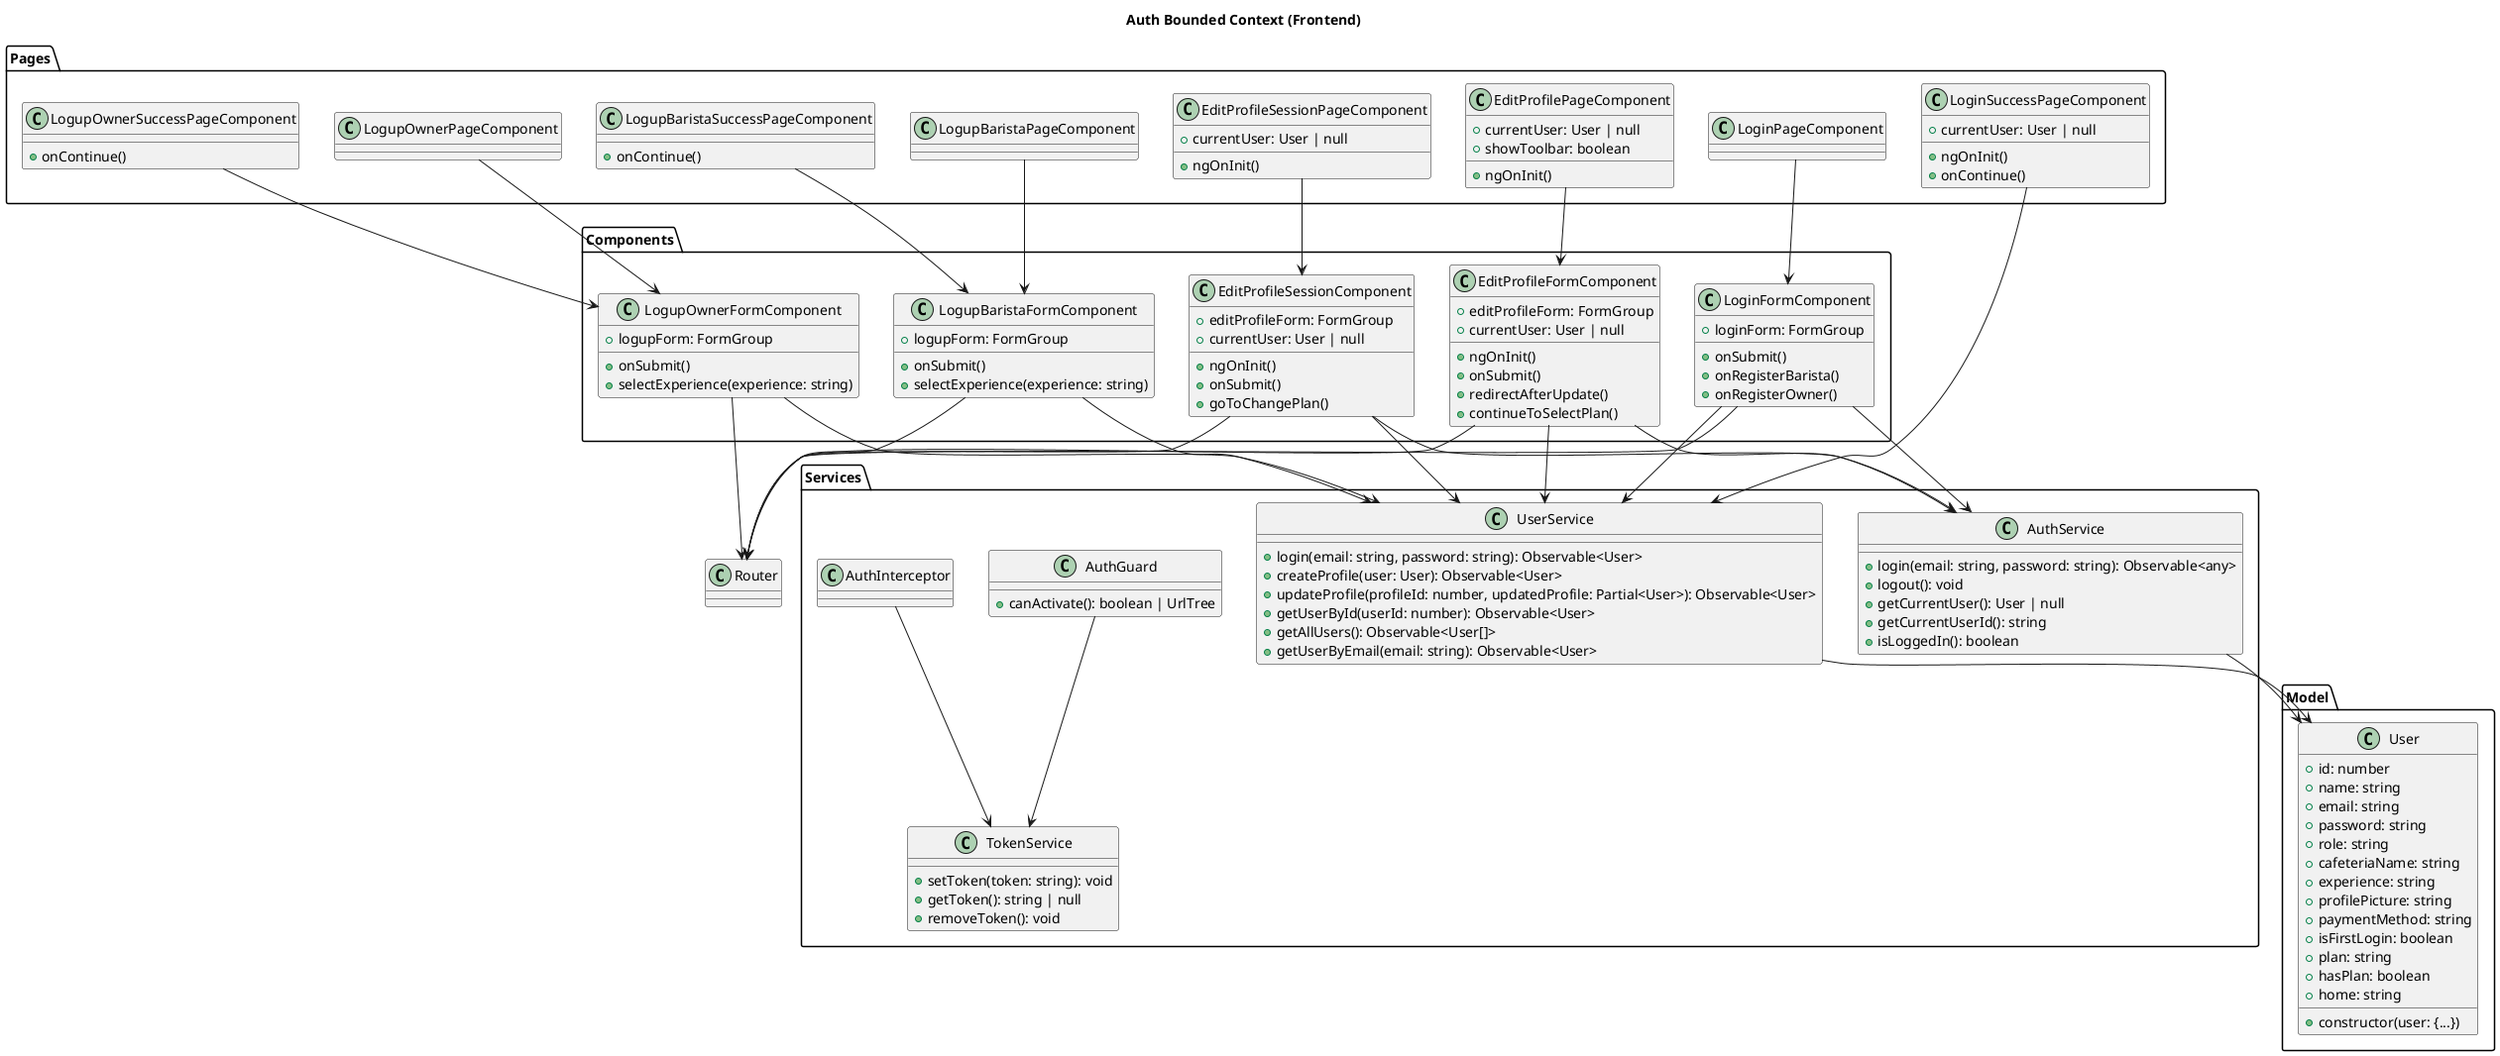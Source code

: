 @startuml
title Auth Bounded Context (Frontend)

' ==== MODEL ====
package "Model" {
  class User {
    +id: number
    +name: string
    +email: string
    +password: string
    +role: string
    +cafeteriaName: string
    +experience: string
    +profilePicture: string
    +paymentMethod: string
    +isFirstLogin: boolean
    +plan: string
    +hasPlan: boolean
    +home: string
    +constructor(user: {...})
  }
}

' ==== SERVICES ====
package "Services" {
  class AuthService {
    +login(email: string, password: string): Observable<any>
    +logout(): void
    +getCurrentUser(): User | null
    +getCurrentUserId(): string
    +isLoggedIn(): boolean
  }
  class UserService {
    +login(email: string, password: string): Observable<User>
    +createProfile(user: User): Observable<User>
    +updateProfile(profileId: number, updatedProfile: Partial<User>): Observable<User>
    +getUserById(userId: number): Observable<User>
    +getAllUsers(): Observable<User[]>
    +getUserByEmail(email: string): Observable<User>
  }
  class TokenService {
    +setToken(token: string): void
    +getToken(): string | null
    +removeToken(): void
  }
  class AuthGuard {
    +canActivate(): boolean | UrlTree
  }
  class AuthInterceptor
}

' ==== COMPONENTS ====
package "Components" {
  class EditProfileFormComponent {
    +editProfileForm: FormGroup
    +currentUser: User | null
    +ngOnInit()
    +onSubmit()
    +redirectAfterUpdate()
    +continueToSelectPlan()
  }
  class EditProfileSessionComponent {
    +editProfileForm: FormGroup
    +currentUser: User | null
    +ngOnInit()
    +onSubmit()
    +goToChangePlan()
  }
  class LoginFormComponent {
    +loginForm: FormGroup
    +onSubmit()
    +onRegisterBarista()
    +onRegisterOwner()
  }
  class LogupBaristaFormComponent {
    +logupForm: FormGroup
    +onSubmit()
    +selectExperience(experience: string)
  }
  class LogupOwnerFormComponent {
    +logupForm: FormGroup
    +onSubmit()
    +selectExperience(experience: string)
  }
}

' ==== PAGES ====
package "Pages" {
  class EditProfilePageComponent {
    +currentUser: User | null
    +ngOnInit()
    +showToolbar: boolean
  }
  class EditProfileSessionPageComponent {
    +currentUser: User | null
    +ngOnInit()
  }
  class LoginPageComponent
  class LoginSuccessPageComponent {
    +currentUser: User | null
    +ngOnInit()
    +onContinue()
  }
  class LogupBaristaPageComponent
  class LogupBaristaSuccessPageComponent {
    +onContinue()
  }
  class LogupOwnerPageComponent
  class LogupOwnerSuccessPageComponent {
    +onContinue()
  }
}

' ==== RELATIONSHIPS ====
' Components <-> Services
EditProfileFormComponent --> UserService
EditProfileFormComponent --> AuthService
EditProfileFormComponent --> Router
EditProfileSessionComponent --> AuthService
EditProfileSessionComponent --> UserService
EditProfileSessionComponent --> Router
LoginFormComponent --> AuthService
LoginFormComponent --> UserService
LoginFormComponent --> Router
LogupBaristaFormComponent --> UserService
LogupBaristaFormComponent --> Router
LogupOwnerFormComponent --> UserService
LogupOwnerFormComponent --> Router

' Pages <-> Components
EditProfilePageComponent --> EditProfileFormComponent
EditProfileSessionPageComponent --> EditProfileSessionComponent
LoginPageComponent --> LoginFormComponent
LoginSuccessPageComponent --> UserService
LogupBaristaPageComponent --> LogupBaristaFormComponent
LogupBaristaSuccessPageComponent --> LogupBaristaFormComponent
LogupOwnerPageComponent --> LogupOwnerFormComponent
LogupOwnerSuccessPageComponent --> LogupOwnerFormComponent

' Services <-> Model
AuthService --> User
UserService --> User

' Guards/Interceptors
AuthGuard --> TokenService
AuthInterceptor --> TokenService

@enduml
